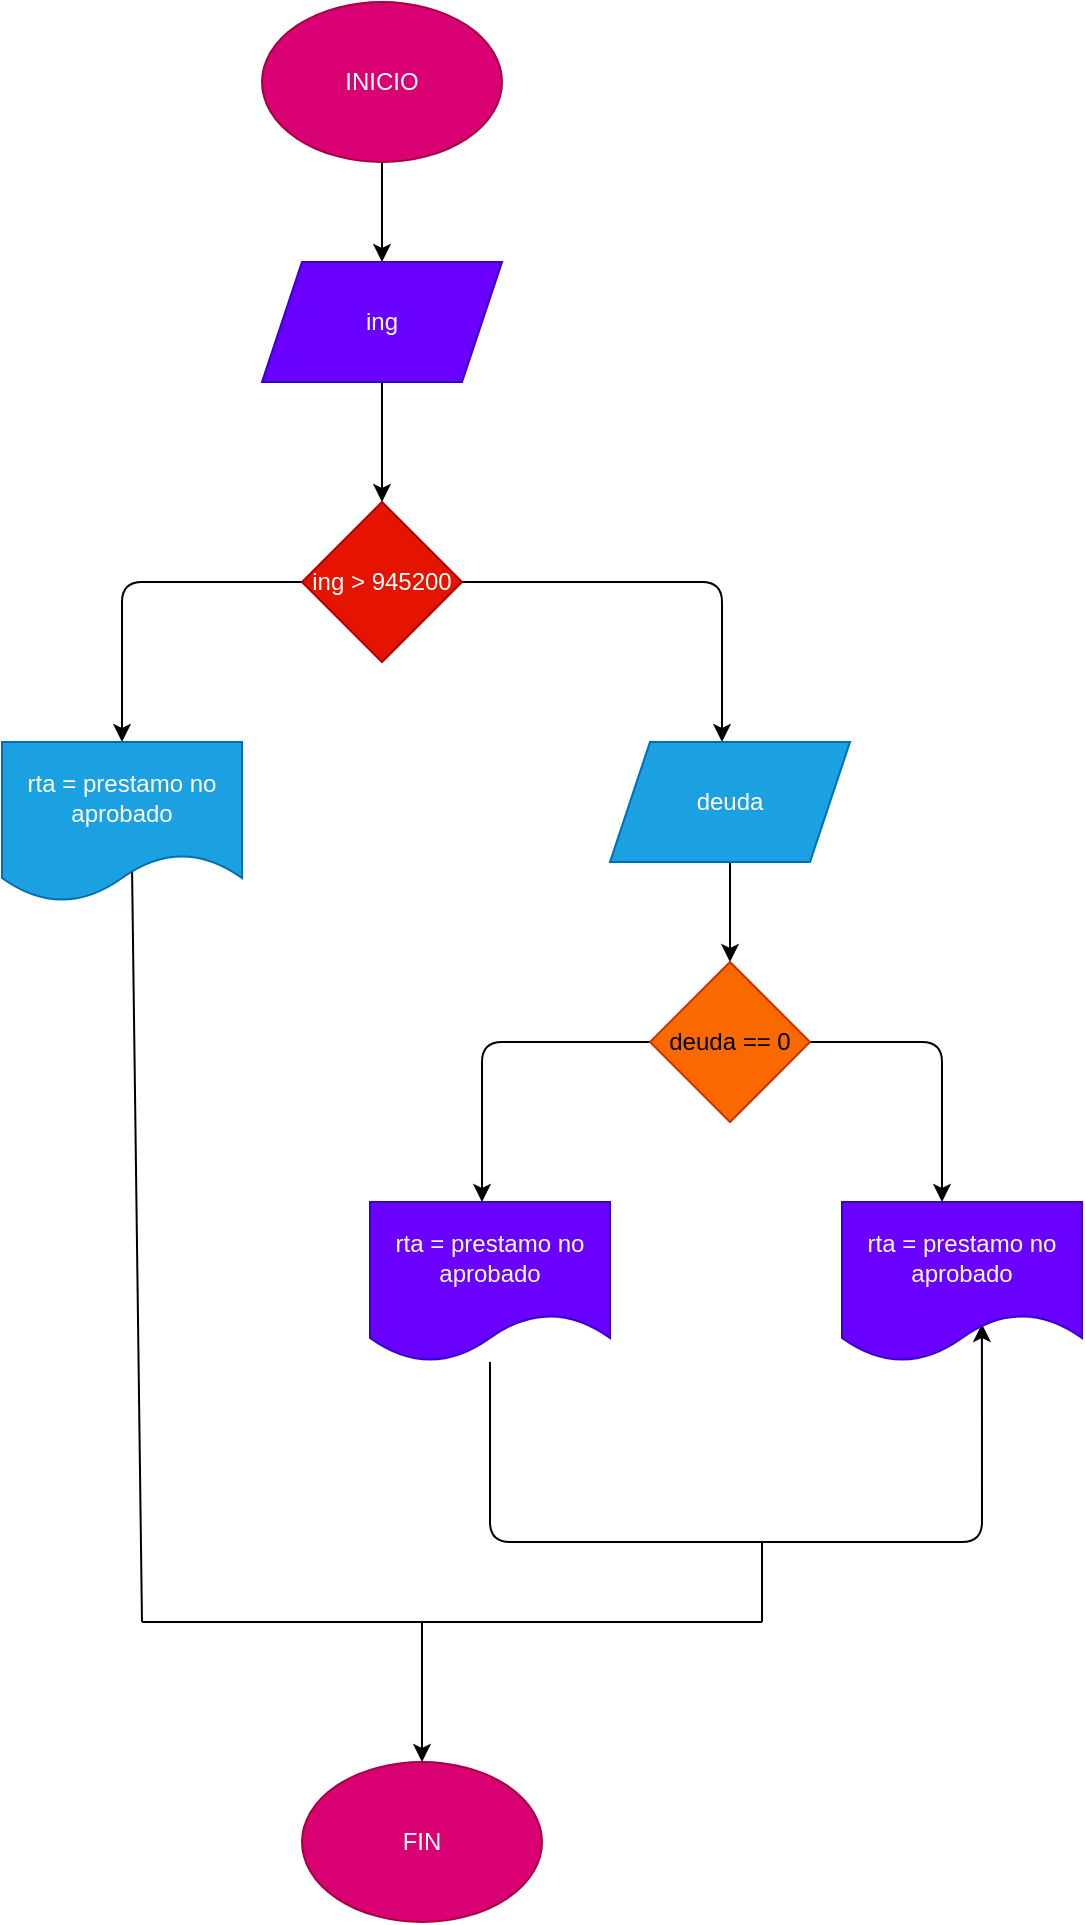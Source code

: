 <mxfile>
    <diagram id="9KsVTwV-KlNlHXXC-0a5" name="Página-1">
        <mxGraphModel dx="662" dy="411" grid="1" gridSize="10" guides="1" tooltips="1" connect="1" arrows="1" fold="1" page="1" pageScale="1" pageWidth="827" pageHeight="1169" math="0" shadow="0">
            <root>
                <mxCell id="0"/>
                <mxCell id="1" parent="0"/>
                <mxCell id="3" style="edgeStyle=none;html=1;" parent="1" source="2" target="4" edge="1">
                    <mxGeometry relative="1" as="geometry">
                        <mxPoint x="300" y="170" as="targetPoint"/>
                    </mxGeometry>
                </mxCell>
                <mxCell id="2" value="INICIO" style="ellipse;whiteSpace=wrap;html=1;fillColor=#d80073;fontColor=#ffffff;strokeColor=#A50040;" parent="1" vertex="1">
                    <mxGeometry x="240" y="30" width="120" height="80" as="geometry"/>
                </mxCell>
                <mxCell id="5" style="edgeStyle=none;html=1;" parent="1" source="4" edge="1">
                    <mxGeometry relative="1" as="geometry">
                        <mxPoint x="300" y="280" as="targetPoint"/>
                    </mxGeometry>
                </mxCell>
                <mxCell id="4" value="ing" style="shape=parallelogram;perimeter=parallelogramPerimeter;whiteSpace=wrap;html=1;fixedSize=1;fillColor=#6a00ff;fontColor=#ffffff;strokeColor=#3700CC;" parent="1" vertex="1">
                    <mxGeometry x="240" y="160" width="120" height="60" as="geometry"/>
                </mxCell>
                <mxCell id="7" style="edgeStyle=none;html=1;" parent="1" source="6" edge="1">
                    <mxGeometry relative="1" as="geometry">
                        <mxPoint x="170" y="400" as="targetPoint"/>
                        <Array as="points">
                            <mxPoint x="170" y="320"/>
                        </Array>
                    </mxGeometry>
                </mxCell>
                <mxCell id="9" style="edgeStyle=none;html=1;" parent="1" source="6" edge="1">
                    <mxGeometry relative="1" as="geometry">
                        <mxPoint x="470" y="400" as="targetPoint"/>
                        <Array as="points">
                            <mxPoint x="470" y="320"/>
                        </Array>
                    </mxGeometry>
                </mxCell>
                <mxCell id="6" value="ing &amp;gt; 945200" style="rhombus;whiteSpace=wrap;html=1;fillColor=#e51400;fontColor=#ffffff;strokeColor=#B20000;" parent="1" vertex="1">
                    <mxGeometry x="260" y="280" width="80" height="80" as="geometry"/>
                </mxCell>
                <mxCell id="8" value="rta = prestamo no aprobado" style="shape=document;whiteSpace=wrap;html=1;boundedLbl=1;fillColor=#1ba1e2;fontColor=#ffffff;strokeColor=#006EAF;" parent="1" vertex="1">
                    <mxGeometry x="110" y="400" width="120" height="80" as="geometry"/>
                </mxCell>
                <mxCell id="11" style="edgeStyle=none;html=1;" parent="1" source="10" edge="1">
                    <mxGeometry relative="1" as="geometry">
                        <mxPoint x="474" y="510" as="targetPoint"/>
                    </mxGeometry>
                </mxCell>
                <mxCell id="10" value="deuda" style="shape=parallelogram;perimeter=parallelogramPerimeter;whiteSpace=wrap;html=1;fixedSize=1;fillColor=#1ba1e2;fontColor=#ffffff;strokeColor=#006EAF;" parent="1" vertex="1">
                    <mxGeometry x="414" y="400" width="120" height="60" as="geometry"/>
                </mxCell>
                <mxCell id="13" style="edgeStyle=none;html=1;" parent="1" source="12" edge="1">
                    <mxGeometry relative="1" as="geometry">
                        <mxPoint x="350" y="630" as="targetPoint"/>
                        <Array as="points">
                            <mxPoint x="350" y="550"/>
                        </Array>
                    </mxGeometry>
                </mxCell>
                <mxCell id="14" style="edgeStyle=none;html=1;" parent="1" source="12" edge="1">
                    <mxGeometry relative="1" as="geometry">
                        <mxPoint x="580" y="630" as="targetPoint"/>
                        <Array as="points">
                            <mxPoint x="580" y="550"/>
                        </Array>
                    </mxGeometry>
                </mxCell>
                <mxCell id="12" value="deuda == 0" style="rhombus;whiteSpace=wrap;html=1;fillColor=#fa6800;strokeColor=#C73500;fontColor=#000000;" parent="1" vertex="1">
                    <mxGeometry x="434" y="510" width="80" height="80" as="geometry"/>
                </mxCell>
                <mxCell id="18" style="edgeStyle=none;html=1;entryX=0.583;entryY=0.763;entryDx=0;entryDy=0;entryPerimeter=0;" parent="1" source="15" target="16" edge="1">
                    <mxGeometry relative="1" as="geometry">
                        <mxPoint x="610" y="800" as="targetPoint"/>
                        <Array as="points">
                            <mxPoint x="354" y="800"/>
                            <mxPoint x="600" y="800"/>
                        </Array>
                    </mxGeometry>
                </mxCell>
                <mxCell id="15" value="rta = prestamo no aprobado" style="shape=document;whiteSpace=wrap;html=1;boundedLbl=1;fillColor=#6a00ff;fontColor=#ffffff;strokeColor=#3700CC;" parent="1" vertex="1">
                    <mxGeometry x="294" y="630" width="120" height="80" as="geometry"/>
                </mxCell>
                <mxCell id="16" value="rta = prestamo no aprobado" style="shape=document;whiteSpace=wrap;html=1;boundedLbl=1;fillColor=#6a00ff;fontColor=#ffffff;strokeColor=#3700CC;" parent="1" vertex="1">
                    <mxGeometry x="530" y="630" width="120" height="80" as="geometry"/>
                </mxCell>
                <mxCell id="19" value="" style="endArrow=none;html=1;exitX=0.542;exitY=0.813;exitDx=0;exitDy=0;exitPerimeter=0;" parent="1" source="8" edge="1">
                    <mxGeometry width="50" height="50" relative="1" as="geometry">
                        <mxPoint x="190" y="490" as="sourcePoint"/>
                        <mxPoint x="180" y="840" as="targetPoint"/>
                    </mxGeometry>
                </mxCell>
                <mxCell id="23" value="" style="endArrow=none;html=1;" parent="1" edge="1">
                    <mxGeometry width="50" height="50" relative="1" as="geometry">
                        <mxPoint x="180" y="840" as="sourcePoint"/>
                        <mxPoint x="490" y="840" as="targetPoint"/>
                    </mxGeometry>
                </mxCell>
                <mxCell id="24" value="" style="endArrow=none;html=1;" parent="1" edge="1">
                    <mxGeometry width="50" height="50" relative="1" as="geometry">
                        <mxPoint x="490" y="800" as="sourcePoint"/>
                        <mxPoint x="490" y="840" as="targetPoint"/>
                    </mxGeometry>
                </mxCell>
                <mxCell id="25" value="" style="endArrow=classic;html=1;" parent="1" target="26" edge="1">
                    <mxGeometry width="50" height="50" relative="1" as="geometry">
                        <mxPoint x="320" y="840" as="sourcePoint"/>
                        <mxPoint x="320" y="920" as="targetPoint"/>
                    </mxGeometry>
                </mxCell>
                <mxCell id="26" value="FIN" style="ellipse;whiteSpace=wrap;html=1;fillColor=#d80073;fontColor=#ffffff;strokeColor=#A50040;" parent="1" vertex="1">
                    <mxGeometry x="260" y="910" width="120" height="80" as="geometry"/>
                </mxCell>
            </root>
        </mxGraphModel>
    </diagram>
</mxfile>
